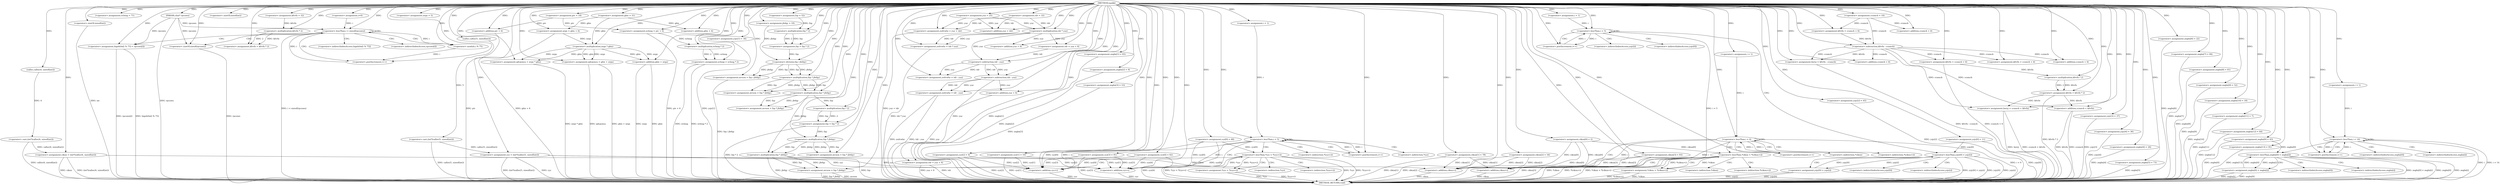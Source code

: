 digraph xqokk {  
"8854437155380624772" [label = "(METHOD,xqokk)" ]
"8854437155380625235" [label = "(METHOD_RETURN,void)" ]
"8854437155380624773" [label = "(PARAM,char* rpcuwn)" ]
"8854437155380624776" [label = "(<operator>.assignment,kltvfn = 32)" ]
"8854437155380624780" [label = "(<operator>.assignment,fzp = 52)" ]
"8854437155380624784" [label = "(<operator>.assignment,eclnng = 71)" ]
"8854437155380624790" [label = "(<operator>.assignment,jfefqy = 10)" ]
"8854437155380624795" [label = "(<operator>.assignment,cyz = (int*)calloc(5, sizeof(int)))" ]
"8854437155380624797" [label = "(<operator>.cast,(int*)calloc(5, sizeof(int)))" ]
"8854437155380624799" [label = "(calloc,calloc(5, sizeof(int)))" ]
"8854437155380624801" [label = "(<operator>.sizeOf,sizeof(int))" ]
"8854437155380624803" [label = "(<operator>.assignment,cyz[0] = 68)" ]
"8854437155380624809" [label = "(<operator>.assignment,cikun = (int*)calloc(4, sizeof(int)))" ]
"8854437155380624811" [label = "(<operator>.cast,(int*)calloc(4, sizeof(int)))" ]
"8854437155380624813" [label = "(calloc,calloc(4, sizeof(int)))" ]
"8854437155380624815" [label = "(<operator>.sizeOf,sizeof(int))" ]
"8854437155380624818" [label = "(<operator>.assignment,cikun[0] = 2)" ]
"8854437155380624824" [label = "(<operator>.assignment,piv = 18)" ]
"8854437155380624828" [label = "(<operator>.assignment,nrgx = 5)" ]
"8854437155380624833" [label = "(<operator>.assignment,gbis = 31)" ]
"8854437155380624837" [label = "(<operator>.assignment,ccnmcb = 10)" ]
"8854437155380624841" [label = "(<operator>.assignment,zegbx[0] = 43)" ]
"8854437155380624848" [label = "(<operator>.assignment,i=0)" ]
"8854437155380624851" [label = "(<operator>.lessThan,i < sizeof(rpcuwn))" ]
"8854437155380624853" [label = "(<operator>.sizeOf,sizeof(rpcuwn))" ]
"8854437155380624855" [label = "(<operator>.postIncrement,i++)" ]
"8854437155380624858" [label = "(<operator>.assignment,higehtlw[i % 75] = rpcuwn[i])" ]
"8854437155380624861" [label = "(<operator>.modulo,i % 75)" ]
"8854437155380624867" [label = "(<operator>.assignment,kltvfn = kltvfn * 2)" ]
"8854437155380624869" [label = "(<operator>.multiplication,kltvfn * 2)" ]
"8854437155380624872" [label = "(<operator>.assignment,yzjc[0] = 11)" ]
"8854437155380624878" [label = "(<operator>.assignment,eclnng = piv + 6)" ]
"8854437155380624880" [label = "(<operator>.addition,piv + 6)" ]
"8854437155380624883" [label = "(<operator>.assignment,nrgx = gbis + 6)" ]
"8854437155380624885" [label = "(<operator>.addition,gbis + 6)" ]
"8854437155380624888" [label = "(<operator>.assignment,yzjc[1] = 34)" ]
"8854437155380624893" [label = "(<operator>.assignment,eclnng = eclnng * 2)" ]
"8854437155380624895" [label = "(<operator>.multiplication,eclnng * 2)" ]
"8854437155380624898" [label = "(<operator>.assignment,cyz[1] = 10)" ]
"8854437155380624903" [label = "(<operator>.assignment,qdcpoxya = nrgx * gbis)" ]
"8854437155380624905" [label = "(<operator>.multiplication,nrgx * gbis)" ]
"8854437155380624909" [label = "(<operator>.assignment,tdr = 32)" ]
"8854437155380624913" [label = "(<operator>.assignment,yuz = 25)" ]
"8854437155380624916" [label = "(<operator>.assignment,zegbx[1] = 83)" ]
"8854437155380624921" [label = "(<operator>.assignment,zegbx[2] = 9)" ]
"8854437155380624926" [label = "(<operator>.assignment,qdcpoxya = gbis + nrgx)" ]
"8854437155380624928" [label = "(<operator>.addition,gbis + nrgx)" ]
"8854437155380624931" [label = "(<operator>.assignment,zegbx[3] = 53)" ]
"8854437155380624937" [label = "(<operator>.assignment,fzp = fzp * 2)" ]
"8854437155380624939" [label = "(<operator>.multiplication,fzp * 2)" ]
"8854437155380624942" [label = "(<operator>.assignment,cyz[2] = 4)" ]
"8854437155380624947" [label = "(<operator>.assignment,zsdvwbz = yuz + tdr)" ]
"8854437155380624949" [label = "(<operator>.addition,yuz + tdr)" ]
"8854437155380624952" [label = "(<operator>.assignment,zsdvwbz = tdr * yuz)" ]
"8854437155380624954" [label = "(<operator>.multiplication,tdr * yuz)" ]
"8854437155380624957" [label = "(<operator>.assignment,cikun[1] = 78)" ]
"8854437155380624962" [label = "(<operator>.assignment,cyz[3] = 91)" ]
"8854437155380624967" [label = "(<operator>.assignment,mvxon = fzp / jfefqy)" ]
"8854437155380624969" [label = "(<operator>.division,fzp / jfefqy)" ]
"8854437155380624972" [label = "(<operator>.assignment,cikun[2] = 34)" ]
"8854437155380624977" [label = "(<operator>.assignment,yzjc[2] = 45)" ]
"8854437155380624982" [label = "(<operator>.assignment,cikun[3] = 93)" ]
"8854437155380624987" [label = "(<operator>.assignment,cyz[4] = 62)" ]
"8854437155380624992" [label = "(<operator>.assignment,tdr = yuz + 6)" ]
"8854437155380624994" [label = "(<operator>.addition,yuz + 6)" ]
"8854437155380624997" [label = "(<operator>.assignment,zsdvwbz = tdr - yuz)" ]
"8854437155380624999" [label = "(<operator>.subtraction,tdr - yuz)" ]
"8854437155380625002" [label = "(<operator>.assignment,mvxon = fzp * jfefqy)" ]
"8854437155380625004" [label = "(<operator>.multiplication,fzp * jfefqy)" ]
"8854437155380625009" [label = "(<operator>.assignment,i = 1)" ]
"8854437155380625012" [label = "(<operator>.lessThan,i < 5)" ]
"8854437155380625015" [label = "(<operator>.postIncrement,i++)" ]
"8854437155380625019" [label = "(<operator>.lessThan,*cyz < *(cyz+i))" ]
"8854437155380625023" [label = "(<operator>.addition,cyz+i)" ]
"8854437155380625027" [label = "(<operator>.assignment,*cyz = *(cyz+i))" ]
"8854437155380625031" [label = "(<operator>.addition,cyz+i)" ]
"8854437155380625036" [label = "(<operator>.assignment,i = 1)" ]
"8854437155380625039" [label = "(<operator>.lessThan,i < 4)" ]
"8854437155380625042" [label = "(<operator>.postIncrement,i++)" ]
"8854437155380625046" [label = "(<operator>.lessThan,*cikun < *(cikun+i))" ]
"8854437155380625050" [label = "(<operator>.addition,cikun+i)" ]
"8854437155380625054" [label = "(<operator>.assignment,*cikun = *(cikun+i))" ]
"8854437155380625058" [label = "(<operator>.addition,cikun+i)" ]
"8854437155380625061" [label = "(<operator>.assignment,zsdvwbz = tdr - yuz)" ]
"8854437155380625063" [label = "(<operator>.subtraction,tdr - yuz)" ]
"8854437155380625066" [label = "(<operator>.assignment,yzjc[3] = 37)" ]
"8854437155380625071" [label = "(<operator>.assignment,mvxon = fzp * jfefqy)" ]
"8854437155380625073" [label = "(<operator>.multiplication,fzp * jfefqy)" ]
"8854437155380625076" [label = "(<operator>.assignment,yzjc[4] = 36)" ]
"8854437155380625081" [label = "(<operator>.assignment,tdr = yuz + 6)" ]
"8854437155380625083" [label = "(<operator>.addition,yuz + 6)" ]
"8854437155380625088" [label = "(<operator>.assignment,i = 1)" ]
"8854437155380625091" [label = "(<operator>.lessThan,i < 5)" ]
"8854437155380625094" [label = "(<operator>.postIncrement,i++)" ]
"8854437155380625098" [label = "(<operator>.lessThan,yzjc[0] < yzjc[i])" ]
"8854437155380625106" [label = "(<operator>.assignment,yzjc[0] = yzjc[i])" ]
"8854437155380625113" [label = "(<operator>.assignment,fzp = fzp * 2)" ]
"8854437155380625115" [label = "(<operator>.multiplication,fzp * 2)" ]
"8854437155380625118" [label = "(<operator>.assignment,zegbx[4] = 26)" ]
"8854437155380625123" [label = "(<operator>.assignment,kltvfn = ccnmcb + 6)" ]
"8854437155380625125" [label = "(<operator>.addition,ccnmcb + 6)" ]
"8854437155380625128" [label = "(<operator>.assignment,mvxon = fzp * jfefqy)" ]
"8854437155380625130" [label = "(<operator>.multiplication,fzp * jfefqy)" ]
"8854437155380625133" [label = "(<operator>.assignment,zegbx[5] = 73)" ]
"8854437155380625138" [label = "(<operator>.assignment,zegbx[6] = 22)" ]
"8854437155380625143" [label = "(<operator>.assignment,heryj = kltvfn - ccnmcb)" ]
"8854437155380625145" [label = "(<operator>.subtraction,kltvfn - ccnmcb)" ]
"8854437155380625148" [label = "(<operator>.assignment,kltvfn = ccnmcb + 6)" ]
"8854437155380625150" [label = "(<operator>.addition,ccnmcb + 6)" ]
"8854437155380625153" [label = "(<operator>.assignment,mvxon = fzp * jfefqy)" ]
"8854437155380625155" [label = "(<operator>.multiplication,fzp * jfefqy)" ]
"8854437155380625158" [label = "(<operator>.assignment,kltvfn = ccnmcb + 6)" ]
"8854437155380625160" [label = "(<operator>.addition,ccnmcb + 6)" ]
"8854437155380625163" [label = "(<operator>.assignment,kltvfn = kltvfn * 2)" ]
"8854437155380625165" [label = "(<operator>.multiplication,kltvfn * 2)" ]
"8854437155380625168" [label = "(<operator>.assignment,heryj = ccnmcb + kltvfn)" ]
"8854437155380625170" [label = "(<operator>.addition,ccnmcb + kltvfn)" ]
"8854437155380625173" [label = "(<operator>.assignment,zegbx[7] = 94)" ]
"8854437155380625178" [label = "(<operator>.assignment,zegbx[8] = 61)" ]
"8854437155380625183" [label = "(<operator>.assignment,zegbx[9] = 52)" ]
"8854437155380625188" [label = "(<operator>.assignment,zegbx[10] = 18)" ]
"8854437155380625193" [label = "(<operator>.assignment,zegbx[11] = 7)" ]
"8854437155380625198" [label = "(<operator>.assignment,zegbx[12] = 64)" ]
"8854437155380625203" [label = "(<operator>.assignment,zegbx[13] = 91)" ]
"8854437155380625210" [label = "(<operator>.assignment,i = 1)" ]
"8854437155380625213" [label = "(<operator>.lessThan,i < 14)" ]
"8854437155380625216" [label = "(<operator>.postIncrement,i++)" ]
"8854437155380625220" [label = "(<operator>.lessThan,zegbx[0] < zegbx[i])" ]
"8854437155380625228" [label = "(<operator>.assignment,zegbx[0] = zegbx[i])" ]
"8854437155380624859" [label = "(<operator>.indirectIndexAccess,higehtlw[i % 75])" ]
"8854437155380624864" [label = "(<operator>.indirectIndexAccess,rpcuwn[i])" ]
"8854437155380625020" [label = "(<operator>.indirection,*cyz)" ]
"8854437155380625022" [label = "(<operator>.indirection,*(cyz+i))" ]
"8854437155380625028" [label = "(<operator>.indirection,*cyz)" ]
"8854437155380625030" [label = "(<operator>.indirection,*(cyz+i))" ]
"8854437155380625047" [label = "(<operator>.indirection,*cikun)" ]
"8854437155380625049" [label = "(<operator>.indirection,*(cikun+i))" ]
"8854437155380625055" [label = "(<operator>.indirection,*cikun)" ]
"8854437155380625057" [label = "(<operator>.indirection,*(cikun+i))" ]
"8854437155380625099" [label = "(<operator>.indirectIndexAccess,yzjc[0])" ]
"8854437155380625102" [label = "(<operator>.indirectIndexAccess,yzjc[i])" ]
"8854437155380625107" [label = "(<operator>.indirectIndexAccess,yzjc[0])" ]
"8854437155380625110" [label = "(<operator>.indirectIndexAccess,yzjc[i])" ]
"8854437155380625221" [label = "(<operator>.indirectIndexAccess,zegbx[0])" ]
"8854437155380625224" [label = "(<operator>.indirectIndexAccess,zegbx[i])" ]
"8854437155380625229" [label = "(<operator>.indirectIndexAccess,zegbx[0])" ]
"8854437155380625232" [label = "(<operator>.indirectIndexAccess,zegbx[i])" ]
  "8854437155380625153" -> "8854437155380625235"  [ label = "DDG: fzp * jfefqy"] 
  "8854437155380624773" -> "8854437155380625235"  [ label = "DDG: rpcuwn"] 
  "8854437155380624942" -> "8854437155380625235"  [ label = "DDG: cyz[2]"] 
  "8854437155380624972" -> "8854437155380625235"  [ label = "DDG: cikun[2]"] 
  "8854437155380625076" -> "8854437155380625235"  [ label = "DDG: yzjc[4]"] 
  "8854437155380625081" -> "8854437155380625235"  [ label = "DDG: tdr"] 
  "8854437155380624893" -> "8854437155380625235"  [ label = "DDG: eclnng"] 
  "8854437155380625106" -> "8854437155380625235"  [ label = "DDG: yzjc[i]"] 
  "8854437155380624878" -> "8854437155380625235"  [ label = "DDG: piv + 6"] 
  "8854437155380625019" -> "8854437155380625235"  [ label = "DDG: *cyz"] 
  "8854437155380624962" -> "8854437155380625235"  [ label = "DDG: cyz[3]"] 
  "8854437155380625220" -> "8854437155380625235"  [ label = "DDG: zegbx[0] < zegbx[i]"] 
  "8854437155380624982" -> "8854437155380625235"  [ label = "DDG: cikun[3]"] 
  "8854437155380625155" -> "8854437155380625235"  [ label = "DDG: fzp"] 
  "8854437155380624809" -> "8854437155380625235"  [ label = "DDG: cikun"] 
  "8854437155380625155" -> "8854437155380625235"  [ label = "DDG: jfefqy"] 
  "8854437155380624853" -> "8854437155380625235"  [ label = "DDG: rpcuwn"] 
  "8854437155380625066" -> "8854437155380625235"  [ label = "DDG: yzjc[3]"] 
  "8854437155380625220" -> "8854437155380625235"  [ label = "DDG: zegbx[0]"] 
  "8854437155380625178" -> "8854437155380625235"  [ label = "DDG: zegbx[8]"] 
  "8854437155380625168" -> "8854437155380625235"  [ label = "DDG: heryj"] 
  "8854437155380624921" -> "8854437155380625235"  [ label = "DDG: zegbx[2]"] 
  "8854437155380624926" -> "8854437155380625235"  [ label = "DDG: gbis + nrgx"] 
  "8854437155380624916" -> "8854437155380625235"  [ label = "DDG: zegbx[1]"] 
  "8854437155380624797" -> "8854437155380625235"  [ label = "DDG: calloc(5, sizeof(int))"] 
  "8854437155380624928" -> "8854437155380625235"  [ label = "DDG: gbis"] 
  "8854437155380624931" -> "8854437155380625235"  [ label = "DDG: zegbx[3]"] 
  "8854437155380624928" -> "8854437155380625235"  [ label = "DDG: nrgx"] 
  "8854437155380624795" -> "8854437155380625235"  [ label = "DDG: cyz"] 
  "8854437155380624809" -> "8854437155380625235"  [ label = "DDG: (int*)calloc(4, sizeof(int))"] 
  "8854437155380624967" -> "8854437155380625235"  [ label = "DDG: fzp / jfefqy"] 
  "8854437155380624947" -> "8854437155380625235"  [ label = "DDG: yuz + tdr"] 
  "8854437155380625061" -> "8854437155380625235"  [ label = "DDG: tdr - yuz"] 
  "8854437155380625027" -> "8854437155380625235"  [ label = "DDG: *(cyz+i)"] 
  "8854437155380625158" -> "8854437155380625235"  [ label = "DDG: ccnmcb + 6"] 
  "8854437155380625061" -> "8854437155380625235"  [ label = "DDG: zsdvwbz"] 
  "8854437155380625213" -> "8854437155380625235"  [ label = "DDG: i"] 
  "8854437155380625098" -> "8854437155380625235"  [ label = "DDG: yzjc[0] < yzjc[i]"] 
  "8854437155380625163" -> "8854437155380625235"  [ label = "DDG: kltvfn * 2"] 
  "8854437155380625133" -> "8854437155380625235"  [ label = "DDG: zegbx[5]"] 
  "8854437155380624841" -> "8854437155380625235"  [ label = "DDG: zegbx[0]"] 
  "8854437155380624851" -> "8854437155380625235"  [ label = "DDG: i < sizeof(rpcuwn)"] 
  "8854437155380625098" -> "8854437155380625235"  [ label = "DDG: yzjc[0]"] 
  "8854437155380625170" -> "8854437155380625235"  [ label = "DDG: ccnmcb"] 
  "8854437155380625081" -> "8854437155380625235"  [ label = "DDG: yuz + 6"] 
  "8854437155380625046" -> "8854437155380625235"  [ label = "DDG: *cikun"] 
  "8854437155380625143" -> "8854437155380625235"  [ label = "DDG: kltvfn - ccnmcb"] 
  "8854437155380625203" -> "8854437155380625235"  [ label = "DDG: zegbx[13]"] 
  "8854437155380624872" -> "8854437155380625235"  [ label = "DDG: yzjc[0]"] 
  "8854437155380624858" -> "8854437155380625235"  [ label = "DDG: rpcuwn[i]"] 
  "8854437155380625118" -> "8854437155380625235"  [ label = "DDG: zegbx[4]"] 
  "8854437155380624803" -> "8854437155380625235"  [ label = "DDG: cyz[0]"] 
  "8854437155380625046" -> "8854437155380625235"  [ label = "DDG: *(cikun+i)"] 
  "8854437155380625106" -> "8854437155380625235"  [ label = "DDG: yzjc[0]"] 
  "8854437155380624926" -> "8854437155380625235"  [ label = "DDG: qdcpoxya"] 
  "8854437155380625228" -> "8854437155380625235"  [ label = "DDG: zegbx[i]"] 
  "8854437155380624883" -> "8854437155380625235"  [ label = "DDG: gbis + 6"] 
  "8854437155380625083" -> "8854437155380625235"  [ label = "DDG: yuz"] 
  "8854437155380625054" -> "8854437155380625235"  [ label = "DDG: *(cikun+i)"] 
  "8854437155380625019" -> "8854437155380625235"  [ label = "DDG: *(cyz+i)"] 
  "8854437155380625188" -> "8854437155380625235"  [ label = "DDG: zegbx[10]"] 
  "8854437155380625183" -> "8854437155380625235"  [ label = "DDG: zegbx[9]"] 
  "8854437155380624987" -> "8854437155380625235"  [ label = "DDG: cyz[4]"] 
  "8854437155380625198" -> "8854437155380625235"  [ label = "DDG: zegbx[12]"] 
  "8854437155380624811" -> "8854437155380625235"  [ label = "DDG: calloc(4, sizeof(int))"] 
  "8854437155380625138" -> "8854437155380625235"  [ label = "DDG: zegbx[6]"] 
  "8854437155380624977" -> "8854437155380625235"  [ label = "DDG: yzjc[2]"] 
  "8854437155380625228" -> "8854437155380625235"  [ label = "DDG: zegbx[0]"] 
  "8854437155380624880" -> "8854437155380625235"  [ label = "DDG: piv"] 
  "8854437155380624893" -> "8854437155380625235"  [ label = "DDG: eclnng * 2"] 
  "8854437155380625091" -> "8854437155380625235"  [ label = "DDG: i < 5"] 
  "8854437155380625027" -> "8854437155380625235"  [ label = "DDG: *cyz"] 
  "8854437155380625220" -> "8854437155380625235"  [ label = "DDG: zegbx[i]"] 
  "8854437155380625039" -> "8854437155380625235"  [ label = "DDG: i < 4"] 
  "8854437155380625193" -> "8854437155380625235"  [ label = "DDG: zegbx[11]"] 
  "8854437155380625113" -> "8854437155380625235"  [ label = "DDG: fzp * 2"] 
  "8854437155380625019" -> "8854437155380625235"  [ label = "DDG: *cyz < *(cyz+i)"] 
  "8854437155380625170" -> "8854437155380625235"  [ label = "DDG: kltvfn"] 
  "8854437155380624957" -> "8854437155380625235"  [ label = "DDG: cikun[1]"] 
  "8854437155380624858" -> "8854437155380625235"  [ label = "DDG: higehtlw[i % 75]"] 
  "8854437155380625046" -> "8854437155380625235"  [ label = "DDG: *cikun < *(cikun+i)"] 
  "8854437155380624903" -> "8854437155380625235"  [ label = "DDG: nrgx * gbis"] 
  "8854437155380625153" -> "8854437155380625235"  [ label = "DDG: mvxon"] 
  "8854437155380624898" -> "8854437155380625235"  [ label = "DDG: cyz[1]"] 
  "8854437155380625023" -> "8854437155380625235"  [ label = "DDG: cyz"] 
  "8854437155380625168" -> "8854437155380625235"  [ label = "DDG: ccnmcb + kltvfn"] 
  "8854437155380625050" -> "8854437155380625235"  [ label = "DDG: cikun"] 
  "8854437155380624888" -> "8854437155380625235"  [ label = "DDG: yzjc[1]"] 
  "8854437155380625054" -> "8854437155380625235"  [ label = "DDG: *cikun"] 
  "8854437155380625173" -> "8854437155380625235"  [ label = "DDG: zegbx[7]"] 
  "8854437155380625098" -> "8854437155380625235"  [ label = "DDG: yzjc[i]"] 
  "8854437155380625031" -> "8854437155380625235"  [ label = "DDG: cyz"] 
  "8854437155380624795" -> "8854437155380625235"  [ label = "DDG: (int*)calloc(5, sizeof(int))"] 
  "8854437155380624952" -> "8854437155380625235"  [ label = "DDG: tdr * yuz"] 
  "8854437155380625213" -> "8854437155380625235"  [ label = "DDG: i < 14"] 
  "8854437155380624818" -> "8854437155380625235"  [ label = "DDG: cikun[0]"] 
  "8854437155380624815" -> "8854437155380625235"  [ label = "DDG: int"] 
  "8854437155380625058" -> "8854437155380625235"  [ label = "DDG: cikun"] 
  "8854437155380624772" -> "8854437155380624773"  [ label = "DDG: "] 
  "8854437155380624772" -> "8854437155380624776"  [ label = "DDG: "] 
  "8854437155380624772" -> "8854437155380624780"  [ label = "DDG: "] 
  "8854437155380624772" -> "8854437155380624784"  [ label = "DDG: "] 
  "8854437155380624772" -> "8854437155380624790"  [ label = "DDG: "] 
  "8854437155380624797" -> "8854437155380624795"  [ label = "DDG: calloc(5, sizeof(int))"] 
  "8854437155380624772" -> "8854437155380624795"  [ label = "DDG: "] 
  "8854437155380624799" -> "8854437155380624797"  [ label = "DDG: 5"] 
  "8854437155380624772" -> "8854437155380624799"  [ label = "DDG: "] 
  "8854437155380624772" -> "8854437155380624801"  [ label = "DDG: "] 
  "8854437155380624772" -> "8854437155380624803"  [ label = "DDG: "] 
  "8854437155380624811" -> "8854437155380624809"  [ label = "DDG: calloc(4, sizeof(int))"] 
  "8854437155380624772" -> "8854437155380624809"  [ label = "DDG: "] 
  "8854437155380624813" -> "8854437155380624811"  [ label = "DDG: 4"] 
  "8854437155380624772" -> "8854437155380624813"  [ label = "DDG: "] 
  "8854437155380624772" -> "8854437155380624815"  [ label = "DDG: "] 
  "8854437155380624772" -> "8854437155380624818"  [ label = "DDG: "] 
  "8854437155380624772" -> "8854437155380624824"  [ label = "DDG: "] 
  "8854437155380624772" -> "8854437155380624828"  [ label = "DDG: "] 
  "8854437155380624772" -> "8854437155380624833"  [ label = "DDG: "] 
  "8854437155380624772" -> "8854437155380624837"  [ label = "DDG: "] 
  "8854437155380624772" -> "8854437155380624841"  [ label = "DDG: "] 
  "8854437155380624772" -> "8854437155380624848"  [ label = "DDG: "] 
  "8854437155380624855" -> "8854437155380624851"  [ label = "DDG: i"] 
  "8854437155380624848" -> "8854437155380624851"  [ label = "DDG: i"] 
  "8854437155380624772" -> "8854437155380624851"  [ label = "DDG: "] 
  "8854437155380624773" -> "8854437155380624851"  [ label = "DDG: rpcuwn"] 
  "8854437155380624773" -> "8854437155380624853"  [ label = "DDG: rpcuwn"] 
  "8854437155380624772" -> "8854437155380624853"  [ label = "DDG: "] 
  "8854437155380624861" -> "8854437155380624855"  [ label = "DDG: i"] 
  "8854437155380624772" -> "8854437155380624855"  [ label = "DDG: "] 
  "8854437155380624773" -> "8854437155380624858"  [ label = "DDG: rpcuwn"] 
  "8854437155380624772" -> "8854437155380624858"  [ label = "DDG: "] 
  "8854437155380624851" -> "8854437155380624861"  [ label = "DDG: i"] 
  "8854437155380624772" -> "8854437155380624861"  [ label = "DDG: "] 
  "8854437155380624869" -> "8854437155380624867"  [ label = "DDG: kltvfn"] 
  "8854437155380624869" -> "8854437155380624867"  [ label = "DDG: 2"] 
  "8854437155380624772" -> "8854437155380624867"  [ label = "DDG: "] 
  "8854437155380624776" -> "8854437155380624869"  [ label = "DDG: kltvfn"] 
  "8854437155380624772" -> "8854437155380624869"  [ label = "DDG: "] 
  "8854437155380624772" -> "8854437155380624872"  [ label = "DDG: "] 
  "8854437155380624824" -> "8854437155380624878"  [ label = "DDG: piv"] 
  "8854437155380624772" -> "8854437155380624878"  [ label = "DDG: "] 
  "8854437155380624824" -> "8854437155380624880"  [ label = "DDG: piv"] 
  "8854437155380624772" -> "8854437155380624880"  [ label = "DDG: "] 
  "8854437155380624833" -> "8854437155380624883"  [ label = "DDG: gbis"] 
  "8854437155380624772" -> "8854437155380624883"  [ label = "DDG: "] 
  "8854437155380624833" -> "8854437155380624885"  [ label = "DDG: gbis"] 
  "8854437155380624772" -> "8854437155380624885"  [ label = "DDG: "] 
  "8854437155380624772" -> "8854437155380624888"  [ label = "DDG: "] 
  "8854437155380624895" -> "8854437155380624893"  [ label = "DDG: eclnng"] 
  "8854437155380624895" -> "8854437155380624893"  [ label = "DDG: 2"] 
  "8854437155380624772" -> "8854437155380624893"  [ label = "DDG: "] 
  "8854437155380624878" -> "8854437155380624895"  [ label = "DDG: eclnng"] 
  "8854437155380624772" -> "8854437155380624895"  [ label = "DDG: "] 
  "8854437155380624772" -> "8854437155380624898"  [ label = "DDG: "] 
  "8854437155380624905" -> "8854437155380624903"  [ label = "DDG: nrgx"] 
  "8854437155380624905" -> "8854437155380624903"  [ label = "DDG: gbis"] 
  "8854437155380624772" -> "8854437155380624903"  [ label = "DDG: "] 
  "8854437155380624883" -> "8854437155380624905"  [ label = "DDG: nrgx"] 
  "8854437155380624772" -> "8854437155380624905"  [ label = "DDG: "] 
  "8854437155380624833" -> "8854437155380624905"  [ label = "DDG: gbis"] 
  "8854437155380624772" -> "8854437155380624909"  [ label = "DDG: "] 
  "8854437155380624772" -> "8854437155380624913"  [ label = "DDG: "] 
  "8854437155380624772" -> "8854437155380624916"  [ label = "DDG: "] 
  "8854437155380624772" -> "8854437155380624921"  [ label = "DDG: "] 
  "8854437155380624905" -> "8854437155380624926"  [ label = "DDG: gbis"] 
  "8854437155380624772" -> "8854437155380624926"  [ label = "DDG: "] 
  "8854437155380624905" -> "8854437155380624926"  [ label = "DDG: nrgx"] 
  "8854437155380624905" -> "8854437155380624928"  [ label = "DDG: gbis"] 
  "8854437155380624772" -> "8854437155380624928"  [ label = "DDG: "] 
  "8854437155380624905" -> "8854437155380624928"  [ label = "DDG: nrgx"] 
  "8854437155380624772" -> "8854437155380624931"  [ label = "DDG: "] 
  "8854437155380624939" -> "8854437155380624937"  [ label = "DDG: fzp"] 
  "8854437155380624939" -> "8854437155380624937"  [ label = "DDG: 2"] 
  "8854437155380624772" -> "8854437155380624937"  [ label = "DDG: "] 
  "8854437155380624780" -> "8854437155380624939"  [ label = "DDG: fzp"] 
  "8854437155380624772" -> "8854437155380624939"  [ label = "DDG: "] 
  "8854437155380624772" -> "8854437155380624942"  [ label = "DDG: "] 
  "8854437155380624913" -> "8854437155380624947"  [ label = "DDG: yuz"] 
  "8854437155380624772" -> "8854437155380624947"  [ label = "DDG: "] 
  "8854437155380624909" -> "8854437155380624947"  [ label = "DDG: tdr"] 
  "8854437155380624913" -> "8854437155380624949"  [ label = "DDG: yuz"] 
  "8854437155380624772" -> "8854437155380624949"  [ label = "DDG: "] 
  "8854437155380624909" -> "8854437155380624949"  [ label = "DDG: tdr"] 
  "8854437155380624954" -> "8854437155380624952"  [ label = "DDG: tdr"] 
  "8854437155380624954" -> "8854437155380624952"  [ label = "DDG: yuz"] 
  "8854437155380624772" -> "8854437155380624952"  [ label = "DDG: "] 
  "8854437155380624772" -> "8854437155380624954"  [ label = "DDG: "] 
  "8854437155380624909" -> "8854437155380624954"  [ label = "DDG: tdr"] 
  "8854437155380624913" -> "8854437155380624954"  [ label = "DDG: yuz"] 
  "8854437155380624772" -> "8854437155380624957"  [ label = "DDG: "] 
  "8854437155380624772" -> "8854437155380624962"  [ label = "DDG: "] 
  "8854437155380624969" -> "8854437155380624967"  [ label = "DDG: fzp"] 
  "8854437155380624969" -> "8854437155380624967"  [ label = "DDG: jfefqy"] 
  "8854437155380624772" -> "8854437155380624967"  [ label = "DDG: "] 
  "8854437155380624937" -> "8854437155380624969"  [ label = "DDG: fzp"] 
  "8854437155380624772" -> "8854437155380624969"  [ label = "DDG: "] 
  "8854437155380624790" -> "8854437155380624969"  [ label = "DDG: jfefqy"] 
  "8854437155380624772" -> "8854437155380624972"  [ label = "DDG: "] 
  "8854437155380624772" -> "8854437155380624977"  [ label = "DDG: "] 
  "8854437155380624772" -> "8854437155380624982"  [ label = "DDG: "] 
  "8854437155380624772" -> "8854437155380624987"  [ label = "DDG: "] 
  "8854437155380624954" -> "8854437155380624992"  [ label = "DDG: yuz"] 
  "8854437155380624772" -> "8854437155380624992"  [ label = "DDG: "] 
  "8854437155380624954" -> "8854437155380624994"  [ label = "DDG: yuz"] 
  "8854437155380624772" -> "8854437155380624994"  [ label = "DDG: "] 
  "8854437155380624999" -> "8854437155380624997"  [ label = "DDG: tdr"] 
  "8854437155380624999" -> "8854437155380624997"  [ label = "DDG: yuz"] 
  "8854437155380624772" -> "8854437155380624997"  [ label = "DDG: "] 
  "8854437155380624992" -> "8854437155380624999"  [ label = "DDG: tdr"] 
  "8854437155380624772" -> "8854437155380624999"  [ label = "DDG: "] 
  "8854437155380624954" -> "8854437155380624999"  [ label = "DDG: yuz"] 
  "8854437155380625004" -> "8854437155380625002"  [ label = "DDG: fzp"] 
  "8854437155380625004" -> "8854437155380625002"  [ label = "DDG: jfefqy"] 
  "8854437155380624772" -> "8854437155380625002"  [ label = "DDG: "] 
  "8854437155380624969" -> "8854437155380625004"  [ label = "DDG: fzp"] 
  "8854437155380624772" -> "8854437155380625004"  [ label = "DDG: "] 
  "8854437155380624969" -> "8854437155380625004"  [ label = "DDG: jfefqy"] 
  "8854437155380624772" -> "8854437155380625009"  [ label = "DDG: "] 
  "8854437155380625015" -> "8854437155380625012"  [ label = "DDG: i"] 
  "8854437155380625009" -> "8854437155380625012"  [ label = "DDG: i"] 
  "8854437155380624772" -> "8854437155380625012"  [ label = "DDG: "] 
  "8854437155380624772" -> "8854437155380625015"  [ label = "DDG: "] 
  "8854437155380625012" -> "8854437155380625015"  [ label = "DDG: i"] 
  "8854437155380624803" -> "8854437155380625019"  [ label = "DDG: cyz[0]"] 
  "8854437155380625027" -> "8854437155380625019"  [ label = "DDG: *cyz"] 
  "8854437155380624942" -> "8854437155380625023"  [ label = "DDG: cyz[2]"] 
  "8854437155380624962" -> "8854437155380625023"  [ label = "DDG: cyz[3]"] 
  "8854437155380624795" -> "8854437155380625023"  [ label = "DDG: cyz"] 
  "8854437155380624803" -> "8854437155380625023"  [ label = "DDG: cyz[0]"] 
  "8854437155380624987" -> "8854437155380625023"  [ label = "DDG: cyz[4]"] 
  "8854437155380624898" -> "8854437155380625023"  [ label = "DDG: cyz[1]"] 
  "8854437155380624772" -> "8854437155380625023"  [ label = "DDG: "] 
  "8854437155380625012" -> "8854437155380625023"  [ label = "DDG: i"] 
  "8854437155380625019" -> "8854437155380625027"  [ label = "DDG: *(cyz+i)"] 
  "8854437155380624942" -> "8854437155380625031"  [ label = "DDG: cyz[2]"] 
  "8854437155380624962" -> "8854437155380625031"  [ label = "DDG: cyz[3]"] 
  "8854437155380624803" -> "8854437155380625031"  [ label = "DDG: cyz[0]"] 
  "8854437155380624987" -> "8854437155380625031"  [ label = "DDG: cyz[4]"] 
  "8854437155380624898" -> "8854437155380625031"  [ label = "DDG: cyz[1]"] 
  "8854437155380624772" -> "8854437155380625031"  [ label = "DDG: "] 
  "8854437155380624795" -> "8854437155380625031"  [ label = "DDG: cyz"] 
  "8854437155380625012" -> "8854437155380625031"  [ label = "DDG: i"] 
  "8854437155380624772" -> "8854437155380625036"  [ label = "DDG: "] 
  "8854437155380625042" -> "8854437155380625039"  [ label = "DDG: i"] 
  "8854437155380625036" -> "8854437155380625039"  [ label = "DDG: i"] 
  "8854437155380624772" -> "8854437155380625039"  [ label = "DDG: "] 
  "8854437155380624772" -> "8854437155380625042"  [ label = "DDG: "] 
  "8854437155380625039" -> "8854437155380625042"  [ label = "DDG: i"] 
  "8854437155380625054" -> "8854437155380625046"  [ label = "DDG: *cikun"] 
  "8854437155380624818" -> "8854437155380625046"  [ label = "DDG: cikun[0]"] 
  "8854437155380624972" -> "8854437155380625050"  [ label = "DDG: cikun[2]"] 
  "8854437155380624982" -> "8854437155380625050"  [ label = "DDG: cikun[3]"] 
  "8854437155380624809" -> "8854437155380625050"  [ label = "DDG: cikun"] 
  "8854437155380624957" -> "8854437155380625050"  [ label = "DDG: cikun[1]"] 
  "8854437155380624818" -> "8854437155380625050"  [ label = "DDG: cikun[0]"] 
  "8854437155380624772" -> "8854437155380625050"  [ label = "DDG: "] 
  "8854437155380625039" -> "8854437155380625050"  [ label = "DDG: i"] 
  "8854437155380625046" -> "8854437155380625054"  [ label = "DDG: *(cikun+i)"] 
  "8854437155380624972" -> "8854437155380625058"  [ label = "DDG: cikun[2]"] 
  "8854437155380624982" -> "8854437155380625058"  [ label = "DDG: cikun[3]"] 
  "8854437155380624957" -> "8854437155380625058"  [ label = "DDG: cikun[1]"] 
  "8854437155380624818" -> "8854437155380625058"  [ label = "DDG: cikun[0]"] 
  "8854437155380624772" -> "8854437155380625058"  [ label = "DDG: "] 
  "8854437155380625039" -> "8854437155380625058"  [ label = "DDG: i"] 
  "8854437155380625063" -> "8854437155380625061"  [ label = "DDG: tdr"] 
  "8854437155380625063" -> "8854437155380625061"  [ label = "DDG: yuz"] 
  "8854437155380624772" -> "8854437155380625061"  [ label = "DDG: "] 
  "8854437155380624999" -> "8854437155380625063"  [ label = "DDG: tdr"] 
  "8854437155380624772" -> "8854437155380625063"  [ label = "DDG: "] 
  "8854437155380624999" -> "8854437155380625063"  [ label = "DDG: yuz"] 
  "8854437155380624772" -> "8854437155380625066"  [ label = "DDG: "] 
  "8854437155380625073" -> "8854437155380625071"  [ label = "DDG: fzp"] 
  "8854437155380625073" -> "8854437155380625071"  [ label = "DDG: jfefqy"] 
  "8854437155380624772" -> "8854437155380625071"  [ label = "DDG: "] 
  "8854437155380625004" -> "8854437155380625073"  [ label = "DDG: fzp"] 
  "8854437155380624772" -> "8854437155380625073"  [ label = "DDG: "] 
  "8854437155380625004" -> "8854437155380625073"  [ label = "DDG: jfefqy"] 
  "8854437155380624772" -> "8854437155380625076"  [ label = "DDG: "] 
  "8854437155380625063" -> "8854437155380625081"  [ label = "DDG: yuz"] 
  "8854437155380624772" -> "8854437155380625081"  [ label = "DDG: "] 
  "8854437155380625063" -> "8854437155380625083"  [ label = "DDG: yuz"] 
  "8854437155380624772" -> "8854437155380625083"  [ label = "DDG: "] 
  "8854437155380624772" -> "8854437155380625088"  [ label = "DDG: "] 
  "8854437155380625094" -> "8854437155380625091"  [ label = "DDG: i"] 
  "8854437155380625088" -> "8854437155380625091"  [ label = "DDG: i"] 
  "8854437155380624772" -> "8854437155380625091"  [ label = "DDG: "] 
  "8854437155380625091" -> "8854437155380625094"  [ label = "DDG: i"] 
  "8854437155380624772" -> "8854437155380625094"  [ label = "DDG: "] 
  "8854437155380624872" -> "8854437155380625098"  [ label = "DDG: yzjc[0]"] 
  "8854437155380625106" -> "8854437155380625098"  [ label = "DDG: yzjc[0]"] 
  "8854437155380625098" -> "8854437155380625106"  [ label = "DDG: yzjc[i]"] 
  "8854437155380625115" -> "8854437155380625113"  [ label = "DDG: fzp"] 
  "8854437155380625115" -> "8854437155380625113"  [ label = "DDG: 2"] 
  "8854437155380624772" -> "8854437155380625113"  [ label = "DDG: "] 
  "8854437155380625073" -> "8854437155380625115"  [ label = "DDG: fzp"] 
  "8854437155380624772" -> "8854437155380625115"  [ label = "DDG: "] 
  "8854437155380624772" -> "8854437155380625118"  [ label = "DDG: "] 
  "8854437155380624837" -> "8854437155380625123"  [ label = "DDG: ccnmcb"] 
  "8854437155380624772" -> "8854437155380625123"  [ label = "DDG: "] 
  "8854437155380624837" -> "8854437155380625125"  [ label = "DDG: ccnmcb"] 
  "8854437155380624772" -> "8854437155380625125"  [ label = "DDG: "] 
  "8854437155380625130" -> "8854437155380625128"  [ label = "DDG: fzp"] 
  "8854437155380625130" -> "8854437155380625128"  [ label = "DDG: jfefqy"] 
  "8854437155380624772" -> "8854437155380625128"  [ label = "DDG: "] 
  "8854437155380625113" -> "8854437155380625130"  [ label = "DDG: fzp"] 
  "8854437155380624772" -> "8854437155380625130"  [ label = "DDG: "] 
  "8854437155380625073" -> "8854437155380625130"  [ label = "DDG: jfefqy"] 
  "8854437155380624772" -> "8854437155380625133"  [ label = "DDG: "] 
  "8854437155380624772" -> "8854437155380625138"  [ label = "DDG: "] 
  "8854437155380625145" -> "8854437155380625143"  [ label = "DDG: kltvfn"] 
  "8854437155380625145" -> "8854437155380625143"  [ label = "DDG: ccnmcb"] 
  "8854437155380624772" -> "8854437155380625143"  [ label = "DDG: "] 
  "8854437155380625123" -> "8854437155380625145"  [ label = "DDG: kltvfn"] 
  "8854437155380624772" -> "8854437155380625145"  [ label = "DDG: "] 
  "8854437155380624837" -> "8854437155380625145"  [ label = "DDG: ccnmcb"] 
  "8854437155380625145" -> "8854437155380625148"  [ label = "DDG: ccnmcb"] 
  "8854437155380624772" -> "8854437155380625148"  [ label = "DDG: "] 
  "8854437155380625145" -> "8854437155380625150"  [ label = "DDG: ccnmcb"] 
  "8854437155380624772" -> "8854437155380625150"  [ label = "DDG: "] 
  "8854437155380625155" -> "8854437155380625153"  [ label = "DDG: fzp"] 
  "8854437155380625155" -> "8854437155380625153"  [ label = "DDG: jfefqy"] 
  "8854437155380624772" -> "8854437155380625153"  [ label = "DDG: "] 
  "8854437155380625130" -> "8854437155380625155"  [ label = "DDG: fzp"] 
  "8854437155380624772" -> "8854437155380625155"  [ label = "DDG: "] 
  "8854437155380625130" -> "8854437155380625155"  [ label = "DDG: jfefqy"] 
  "8854437155380624772" -> "8854437155380625158"  [ label = "DDG: "] 
  "8854437155380625145" -> "8854437155380625158"  [ label = "DDG: ccnmcb"] 
  "8854437155380624772" -> "8854437155380625160"  [ label = "DDG: "] 
  "8854437155380625145" -> "8854437155380625160"  [ label = "DDG: ccnmcb"] 
  "8854437155380625165" -> "8854437155380625163"  [ label = "DDG: kltvfn"] 
  "8854437155380625165" -> "8854437155380625163"  [ label = "DDG: 2"] 
  "8854437155380624772" -> "8854437155380625163"  [ label = "DDG: "] 
  "8854437155380625158" -> "8854437155380625165"  [ label = "DDG: kltvfn"] 
  "8854437155380624772" -> "8854437155380625165"  [ label = "DDG: "] 
  "8854437155380624772" -> "8854437155380625168"  [ label = "DDG: "] 
  "8854437155380625145" -> "8854437155380625168"  [ label = "DDG: ccnmcb"] 
  "8854437155380625163" -> "8854437155380625168"  [ label = "DDG: kltvfn"] 
  "8854437155380624772" -> "8854437155380625170"  [ label = "DDG: "] 
  "8854437155380625145" -> "8854437155380625170"  [ label = "DDG: ccnmcb"] 
  "8854437155380625163" -> "8854437155380625170"  [ label = "DDG: kltvfn"] 
  "8854437155380624772" -> "8854437155380625173"  [ label = "DDG: "] 
  "8854437155380624772" -> "8854437155380625178"  [ label = "DDG: "] 
  "8854437155380624772" -> "8854437155380625183"  [ label = "DDG: "] 
  "8854437155380624772" -> "8854437155380625188"  [ label = "DDG: "] 
  "8854437155380624772" -> "8854437155380625193"  [ label = "DDG: "] 
  "8854437155380624772" -> "8854437155380625198"  [ label = "DDG: "] 
  "8854437155380624772" -> "8854437155380625203"  [ label = "DDG: "] 
  "8854437155380624772" -> "8854437155380625210"  [ label = "DDG: "] 
  "8854437155380625210" -> "8854437155380625213"  [ label = "DDG: i"] 
  "8854437155380625216" -> "8854437155380625213"  [ label = "DDG: i"] 
  "8854437155380624772" -> "8854437155380625213"  [ label = "DDG: "] 
  "8854437155380625213" -> "8854437155380625216"  [ label = "DDG: i"] 
  "8854437155380624772" -> "8854437155380625216"  [ label = "DDG: "] 
  "8854437155380624841" -> "8854437155380625220"  [ label = "DDG: zegbx[0]"] 
  "8854437155380625228" -> "8854437155380625220"  [ label = "DDG: zegbx[0]"] 
  "8854437155380625220" -> "8854437155380625228"  [ label = "DDG: zegbx[i]"] 
  "8854437155380624851" -> "8854437155380624853"  [ label = "CDG: "] 
  "8854437155380624851" -> "8854437155380624855"  [ label = "CDG: "] 
  "8854437155380624851" -> "8854437155380624851"  [ label = "CDG: "] 
  "8854437155380624851" -> "8854437155380624861"  [ label = "CDG: "] 
  "8854437155380624851" -> "8854437155380624858"  [ label = "CDG: "] 
  "8854437155380624851" -> "8854437155380624859"  [ label = "CDG: "] 
  "8854437155380624851" -> "8854437155380624864"  [ label = "CDG: "] 
  "8854437155380625012" -> "8854437155380625015"  [ label = "CDG: "] 
  "8854437155380625012" -> "8854437155380625012"  [ label = "CDG: "] 
  "8854437155380625012" -> "8854437155380625023"  [ label = "CDG: "] 
  "8854437155380625012" -> "8854437155380625020"  [ label = "CDG: "] 
  "8854437155380625012" -> "8854437155380625019"  [ label = "CDG: "] 
  "8854437155380625012" -> "8854437155380625022"  [ label = "CDG: "] 
  "8854437155380625019" -> "8854437155380625031"  [ label = "CDG: "] 
  "8854437155380625019" -> "8854437155380625028"  [ label = "CDG: "] 
  "8854437155380625019" -> "8854437155380625027"  [ label = "CDG: "] 
  "8854437155380625019" -> "8854437155380625030"  [ label = "CDG: "] 
  "8854437155380625039" -> "8854437155380625042"  [ label = "CDG: "] 
  "8854437155380625039" -> "8854437155380625047"  [ label = "CDG: "] 
  "8854437155380625039" -> "8854437155380625050"  [ label = "CDG: "] 
  "8854437155380625039" -> "8854437155380625049"  [ label = "CDG: "] 
  "8854437155380625039" -> "8854437155380625046"  [ label = "CDG: "] 
  "8854437155380625039" -> "8854437155380625039"  [ label = "CDG: "] 
  "8854437155380625046" -> "8854437155380625058"  [ label = "CDG: "] 
  "8854437155380625046" -> "8854437155380625057"  [ label = "CDG: "] 
  "8854437155380625046" -> "8854437155380625055"  [ label = "CDG: "] 
  "8854437155380625046" -> "8854437155380625054"  [ label = "CDG: "] 
  "8854437155380625091" -> "8854437155380625091"  [ label = "CDG: "] 
  "8854437155380625091" -> "8854437155380625098"  [ label = "CDG: "] 
  "8854437155380625091" -> "8854437155380625094"  [ label = "CDG: "] 
  "8854437155380625091" -> "8854437155380625099"  [ label = "CDG: "] 
  "8854437155380625091" -> "8854437155380625102"  [ label = "CDG: "] 
  "8854437155380625098" -> "8854437155380625106"  [ label = "CDG: "] 
  "8854437155380625098" -> "8854437155380625107"  [ label = "CDG: "] 
  "8854437155380625098" -> "8854437155380625110"  [ label = "CDG: "] 
  "8854437155380625213" -> "8854437155380625221"  [ label = "CDG: "] 
  "8854437155380625213" -> "8854437155380625220"  [ label = "CDG: "] 
  "8854437155380625213" -> "8854437155380625216"  [ label = "CDG: "] 
  "8854437155380625213" -> "8854437155380625224"  [ label = "CDG: "] 
  "8854437155380625213" -> "8854437155380625213"  [ label = "CDG: "] 
  "8854437155380625220" -> "8854437155380625232"  [ label = "CDG: "] 
  "8854437155380625220" -> "8854437155380625229"  [ label = "CDG: "] 
  "8854437155380625220" -> "8854437155380625228"  [ label = "CDG: "] 
}
